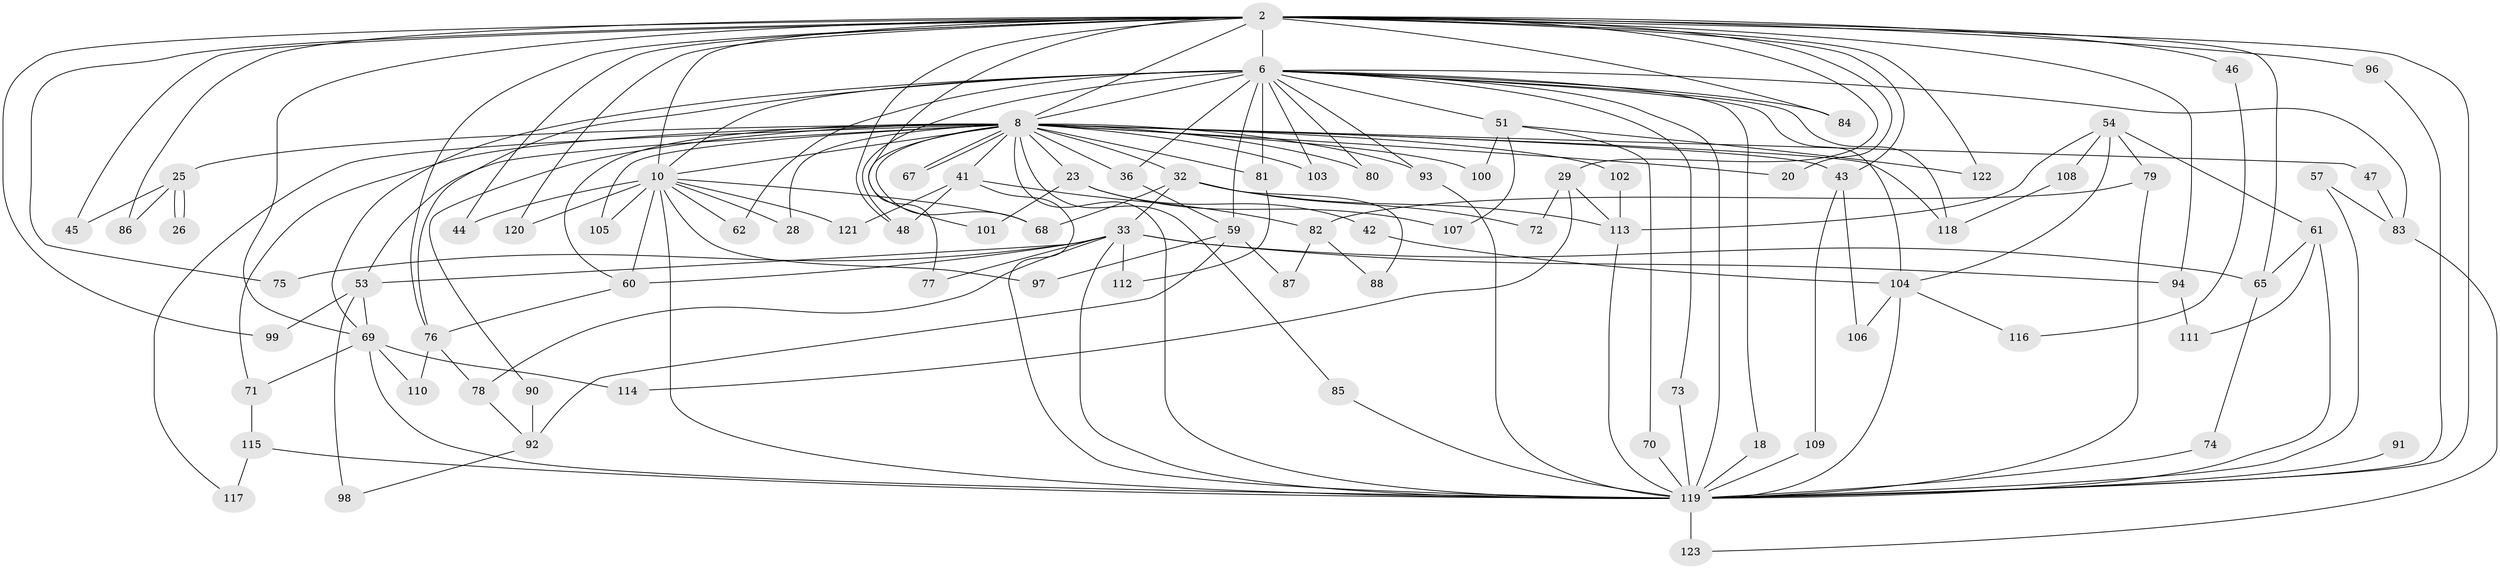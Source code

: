 // original degree distribution, {20: 0.016260162601626018, 25: 0.016260162601626018, 17: 0.008130081300813009, 15: 0.008130081300813009, 24: 0.008130081300813009, 27: 0.008130081300813009, 21: 0.008130081300813009, 14: 0.016260162601626018, 7: 0.024390243902439025, 5: 0.056910569105691054, 3: 0.1951219512195122, 4: 0.08130081300813008, 2: 0.5203252032520326, 6: 0.032520325203252036}
// Generated by graph-tools (version 1.1) at 2025/47/03/04/25 21:47:59]
// undirected, 86 vertices, 173 edges
graph export_dot {
graph [start="1"]
  node [color=gray90,style=filled];
  2 [super="+1"];
  6 [super="+4"];
  8 [super="+3"];
  10 [super="+5"];
  18;
  20;
  23;
  25;
  26;
  28;
  29 [super="+21"];
  32 [super="+12"];
  33 [super="+13+14+27"];
  36 [super="+24"];
  41 [super="+15+38"];
  42;
  43;
  44;
  45;
  46;
  47;
  48 [super="+22"];
  51;
  53 [super="+31"];
  54;
  57;
  59;
  60 [super="+37+19"];
  61 [super="+58"];
  62;
  65 [super="+40"];
  67;
  68 [super="+35"];
  69 [super="+64"];
  70;
  71;
  72;
  73;
  74;
  75;
  76 [super="+39"];
  77;
  78;
  79;
  80;
  81;
  82;
  83 [super="+17+56"];
  84;
  85;
  86;
  87;
  88;
  90;
  91;
  92 [super="+89"];
  93 [super="+66"];
  94;
  96;
  97;
  98;
  99;
  100;
  101;
  102;
  103;
  104 [super="+34"];
  105;
  106;
  107;
  108;
  109;
  110;
  111;
  112;
  113 [super="+11"];
  114;
  115;
  116;
  117;
  118 [super="+49+95"];
  119 [super="+16+30+9"];
  120;
  121;
  122;
  123 [super="+50"];
  2 -- 6 [weight=4];
  2 -- 8 [weight=4];
  2 -- 10 [weight=4];
  2 -- 20;
  2 -- 29 [weight=2];
  2 -- 43;
  2 -- 44;
  2 -- 45;
  2 -- 46 [weight=2];
  2 -- 75;
  2 -- 86;
  2 -- 96;
  2 -- 101;
  2 -- 65 [weight=2];
  2 -- 84;
  2 -- 94;
  2 -- 99;
  2 -- 120;
  2 -- 122;
  2 -- 48;
  2 -- 76;
  2 -- 69;
  2 -- 119 [weight=4];
  6 -- 8 [weight=4];
  6 -- 10 [weight=4];
  6 -- 18;
  6 -- 36 [weight=2];
  6 -- 51 [weight=2];
  6 -- 62;
  6 -- 80;
  6 -- 81;
  6 -- 83 [weight=3];
  6 -- 84;
  6 -- 118;
  6 -- 69 [weight=2];
  6 -- 103;
  6 -- 73;
  6 -- 76;
  6 -- 59;
  6 -- 93;
  6 -- 104;
  6 -- 48;
  6 -- 119 [weight=5];
  8 -- 10 [weight=4];
  8 -- 23 [weight=2];
  8 -- 25 [weight=2];
  8 -- 28;
  8 -- 43;
  8 -- 47;
  8 -- 67;
  8 -- 67;
  8 -- 77;
  8 -- 80;
  8 -- 85;
  8 -- 90;
  8 -- 100;
  8 -- 103;
  8 -- 68;
  8 -- 71;
  8 -- 81;
  8 -- 20;
  8 -- 102;
  8 -- 105;
  8 -- 53 [weight=2];
  8 -- 117;
  8 -- 118 [weight=3];
  8 -- 32;
  8 -- 36;
  8 -- 41 [weight=3];
  8 -- 60;
  8 -- 93;
  8 -- 119 [weight=4];
  10 -- 28;
  10 -- 97;
  10 -- 121;
  10 -- 105;
  10 -- 44;
  10 -- 120;
  10 -- 62;
  10 -- 60 [weight=2];
  10 -- 68;
  10 -- 119 [weight=5];
  18 -- 119;
  23 -- 42;
  23 -- 101;
  23 -- 107;
  25 -- 26;
  25 -- 26;
  25 -- 45;
  25 -- 86;
  29 -- 72;
  29 -- 114;
  29 -- 113;
  32 -- 72;
  32 -- 88;
  32 -- 113 [weight=2];
  32 -- 33 [weight=2];
  32 -- 68;
  33 -- 65;
  33 -- 75;
  33 -- 77;
  33 -- 112;
  33 -- 53;
  33 -- 94;
  33 -- 78;
  33 -- 60;
  33 -- 119 [weight=5];
  36 -- 59;
  41 -- 121;
  41 -- 82;
  41 -- 48;
  41 -- 119;
  42 -- 104;
  43 -- 106;
  43 -- 109;
  46 -- 116;
  47 -- 83;
  51 -- 70;
  51 -- 100;
  51 -- 107;
  51 -- 122;
  53 -- 98;
  53 -- 99;
  53 -- 69;
  54 -- 79;
  54 -- 108;
  54 -- 104;
  54 -- 113;
  54 -- 61;
  57 -- 83;
  57 -- 119;
  59 -- 87;
  59 -- 92 [weight=2];
  59 -- 97;
  60 -- 76;
  61 -- 65;
  61 -- 111;
  61 -- 119 [weight=2];
  65 -- 74;
  69 -- 71;
  69 -- 110;
  69 -- 114;
  69 -- 119;
  70 -- 119;
  71 -- 115;
  73 -- 119;
  74 -- 119;
  76 -- 110;
  76 -- 78;
  78 -- 92;
  79 -- 82;
  79 -- 119;
  81 -- 112;
  82 -- 87;
  82 -- 88;
  83 -- 123;
  85 -- 119;
  90 -- 92;
  91 -- 119 [weight=2];
  92 -- 98;
  93 -- 119;
  94 -- 111;
  96 -- 119;
  102 -- 113;
  104 -- 116;
  104 -- 106;
  104 -- 119 [weight=2];
  108 -- 118;
  109 -- 119;
  113 -- 119 [weight=2];
  115 -- 117;
  115 -- 119;
  119 -- 123 [weight=2];
}
